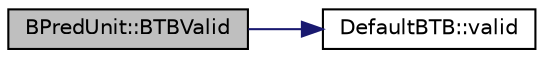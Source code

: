 digraph G
{
  edge [fontname="Helvetica",fontsize="10",labelfontname="Helvetica",labelfontsize="10"];
  node [fontname="Helvetica",fontsize="10",shape=record];
  rankdir=LR;
  Node1 [label="BPredUnit::BTBValid",height=0.2,width=0.4,color="black", fillcolor="grey75", style="filled" fontcolor="black"];
  Node1 -> Node2 [color="midnightblue",fontsize="10",style="solid",fontname="Helvetica"];
  Node2 [label="DefaultBTB::valid",height=0.2,width=0.4,color="black", fillcolor="white", style="filled",URL="$classDefaultBTB.html#aaa68fd09a8bfbce33ad7be0d5b872953"];
}
